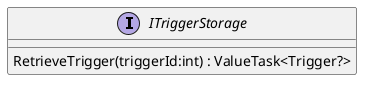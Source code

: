 @startuml
interface ITriggerStorage {
    RetrieveTrigger(triggerId:int) : ValueTask<Trigger?>
}
@enduml
